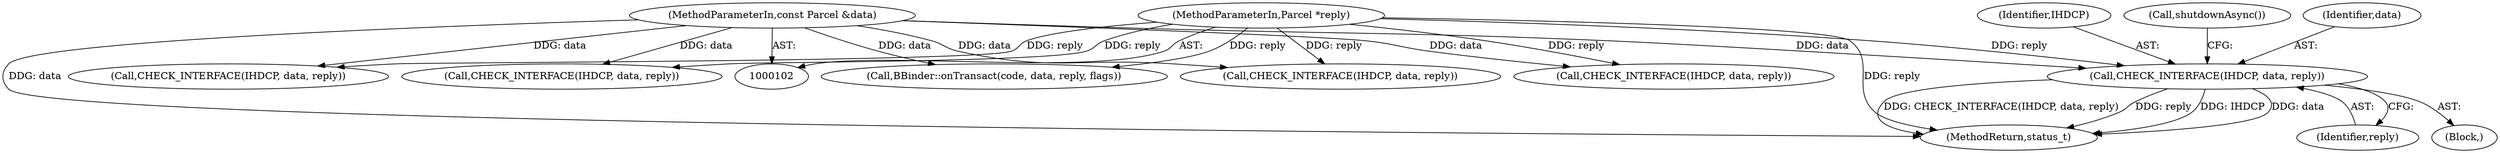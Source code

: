 digraph "0_Android_c82e31a7039a03dca7b37c65b7890ba5c1e18ced@pointer" {
"1000152" [label="(Call,CHECK_INTERFACE(IHDCP, data, reply))"];
"1000104" [label="(MethodParameterIn,const Parcel &data)"];
"1000105" [label="(MethodParameterIn,Parcel *reply)"];
"1000153" [label="(Identifier,IHDCP)"];
"1000157" [label="(Call,shutdownAsync())"];
"1000396" [label="(Call,BBinder::onTransact(code, data, reply, flags))"];
"1000155" [label="(Identifier,reply)"];
"1000152" [label="(Call,CHECK_INTERFACE(IHDCP, data, reply))"];
"1000162" [label="(Call,CHECK_INTERFACE(IHDCP, data, reply))"];
"1000132" [label="(Call,CHECK_INTERFACE(IHDCP, data, reply))"];
"1000151" [label="(Block,)"];
"1000113" [label="(Call,CHECK_INTERFACE(IHDCP, data, reply))"];
"1000105" [label="(MethodParameterIn,Parcel *reply)"];
"1000154" [label="(Identifier,data)"];
"1000253" [label="(Call,CHECK_INTERFACE(IHDCP, data, reply))"];
"1000401" [label="(MethodReturn,status_t)"];
"1000104" [label="(MethodParameterIn,const Parcel &data)"];
"1000152" -> "1000151"  [label="AST: "];
"1000152" -> "1000155"  [label="CFG: "];
"1000153" -> "1000152"  [label="AST: "];
"1000154" -> "1000152"  [label="AST: "];
"1000155" -> "1000152"  [label="AST: "];
"1000157" -> "1000152"  [label="CFG: "];
"1000152" -> "1000401"  [label="DDG: CHECK_INTERFACE(IHDCP, data, reply)"];
"1000152" -> "1000401"  [label="DDG: reply"];
"1000152" -> "1000401"  [label="DDG: IHDCP"];
"1000152" -> "1000401"  [label="DDG: data"];
"1000104" -> "1000152"  [label="DDG: data"];
"1000105" -> "1000152"  [label="DDG: reply"];
"1000104" -> "1000102"  [label="AST: "];
"1000104" -> "1000401"  [label="DDG: data"];
"1000104" -> "1000113"  [label="DDG: data"];
"1000104" -> "1000132"  [label="DDG: data"];
"1000104" -> "1000162"  [label="DDG: data"];
"1000104" -> "1000253"  [label="DDG: data"];
"1000104" -> "1000396"  [label="DDG: data"];
"1000105" -> "1000102"  [label="AST: "];
"1000105" -> "1000401"  [label="DDG: reply"];
"1000105" -> "1000113"  [label="DDG: reply"];
"1000105" -> "1000132"  [label="DDG: reply"];
"1000105" -> "1000162"  [label="DDG: reply"];
"1000105" -> "1000253"  [label="DDG: reply"];
"1000105" -> "1000396"  [label="DDG: reply"];
}
